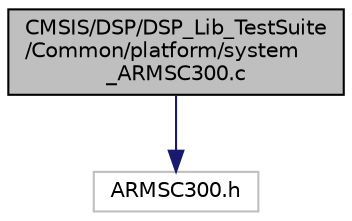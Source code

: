 digraph "CMSIS/DSP/DSP_Lib_TestSuite/Common/platform/system_ARMSC300.c"
{
 // LATEX_PDF_SIZE
  edge [fontname="Helvetica",fontsize="10",labelfontname="Helvetica",labelfontsize="10"];
  node [fontname="Helvetica",fontsize="10",shape=record];
  Node1 [label="CMSIS/DSP/DSP_Lib_TestSuite\l/Common/platform/system\l_ARMSC300.c",height=0.2,width=0.4,color="black", fillcolor="grey75", style="filled", fontcolor="black",tooltip="CMSIS Device System Source File for ARMSC300 Device Series."];
  Node1 -> Node2 [color="midnightblue",fontsize="10",style="solid",fontname="Helvetica"];
  Node2 [label="ARMSC300.h",height=0.2,width=0.4,color="grey75", fillcolor="white", style="filled",tooltip=" "];
}
